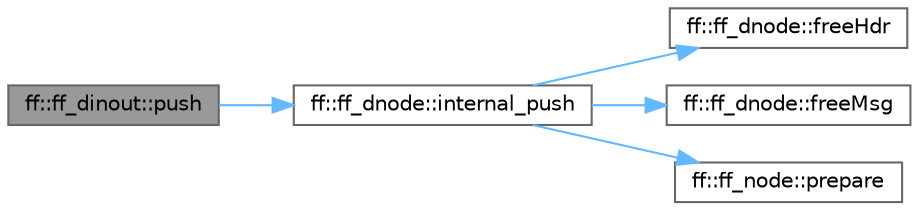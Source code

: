 digraph "ff::ff_dinout::push"
{
 // LATEX_PDF_SIZE
  bgcolor="transparent";
  edge [fontname=Helvetica,fontsize=10,labelfontname=Helvetica,labelfontsize=10];
  node [fontname=Helvetica,fontsize=10,shape=box,height=0.2,width=0.4];
  rankdir="LR";
  Node1 [id="Node000001",label="ff::ff_dinout::push",height=0.2,width=0.4,color="gray40", fillcolor="grey60", style="filled", fontcolor="black",tooltip="Pushes the task"];
  Node1 -> Node2 [id="edge1_Node000001_Node000002",color="steelblue1",style="solid",tooltip=" "];
  Node2 [id="Node000002",label="ff::ff_dnode::internal_push",height=0.2,width=0.4,color="grey40", fillcolor="white", style="filled",URL="$classff_1_1ff__dnode.html#ae0dbc520ce58ddbdc47418e86154fd0e",tooltip=" "];
  Node2 -> Node3 [id="edge2_Node000002_Node000003",color="steelblue1",style="solid",tooltip=" "];
  Node3 [id="Node000003",label="ff::ff_dnode::freeHdr",height=0.2,width=0.4,color="grey40", fillcolor="white", style="filled",URL="$classff_1_1ff__dnode.html#af747f4b2c60d1e542010b66bd154c388",tooltip="Frees header"];
  Node2 -> Node4 [id="edge3_Node000002_Node000004",color="steelblue1",style="solid",tooltip=" "];
  Node4 [id="Node000004",label="ff::ff_dnode::freeMsg",height=0.2,width=0.4,color="grey40", fillcolor="white", style="filled",URL="$classff_1_1ff__dnode.html#a675fb4f5ea6683f57df9cab9676d60f3",tooltip="Callback to free the sent message"];
  Node2 -> Node5 [id="edge4_Node000002_Node000005",color="steelblue1",style="solid",tooltip=" "];
  Node5 [id="Node000005",label="ff::ff_node::prepare",height=0.2,width=0.4,color="grey40", fillcolor="white", style="filled",URL="$classff_1_1ff__node.html#a12a94dcc87c0b754ae713ca6cd698022",tooltip=" "];
}
